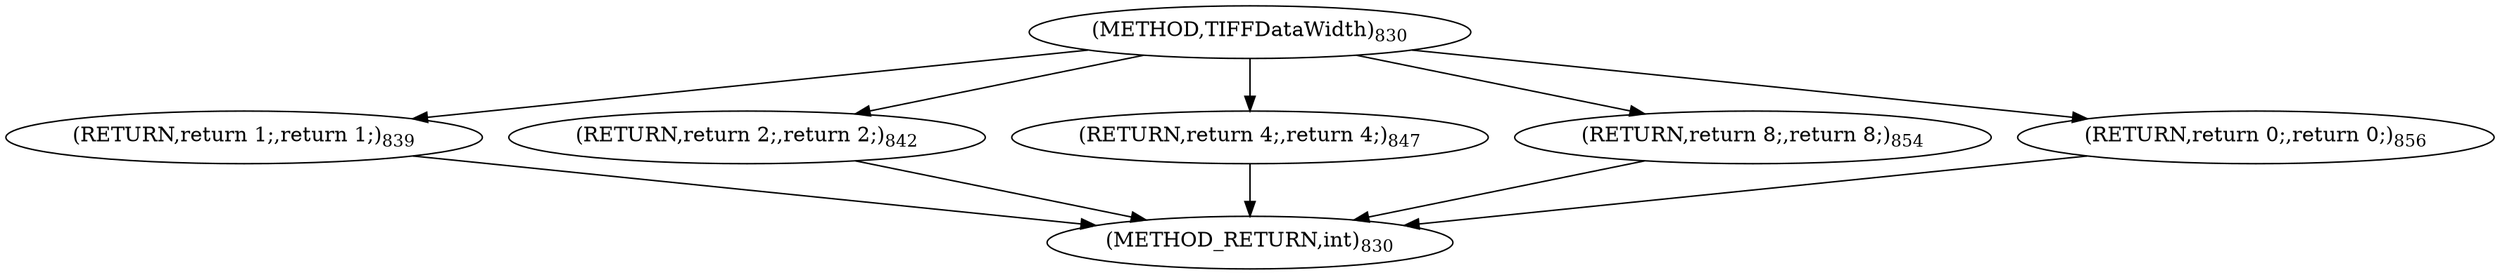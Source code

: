 digraph "TIFFDataWidth" {  
"27139" [label = <(RETURN,return 1;,return 1;)<SUB>839</SUB>> ]
"27145" [label = <(RETURN,return 2;,return 2;)<SUB>842</SUB>> ]
"27155" [label = <(RETURN,return 4;,return 4;)<SUB>847</SUB>> ]
"27169" [label = <(RETURN,return 8;,return 8;)<SUB>854</SUB>> ]
"27172" [label = <(RETURN,return 0;,return 0;)<SUB>856</SUB>> ]
"27123" [label = <(METHOD,TIFFDataWidth)<SUB>830</SUB>> ]
"27174" [label = <(METHOD_RETURN,int)<SUB>830</SUB>> ]
  "27139" -> "27174" 
  "27145" -> "27174" 
  "27155" -> "27174" 
  "27169" -> "27174" 
  "27172" -> "27174" 
  "27123" -> "27139" 
  "27123" -> "27145" 
  "27123" -> "27155" 
  "27123" -> "27169" 
  "27123" -> "27172" 
}
